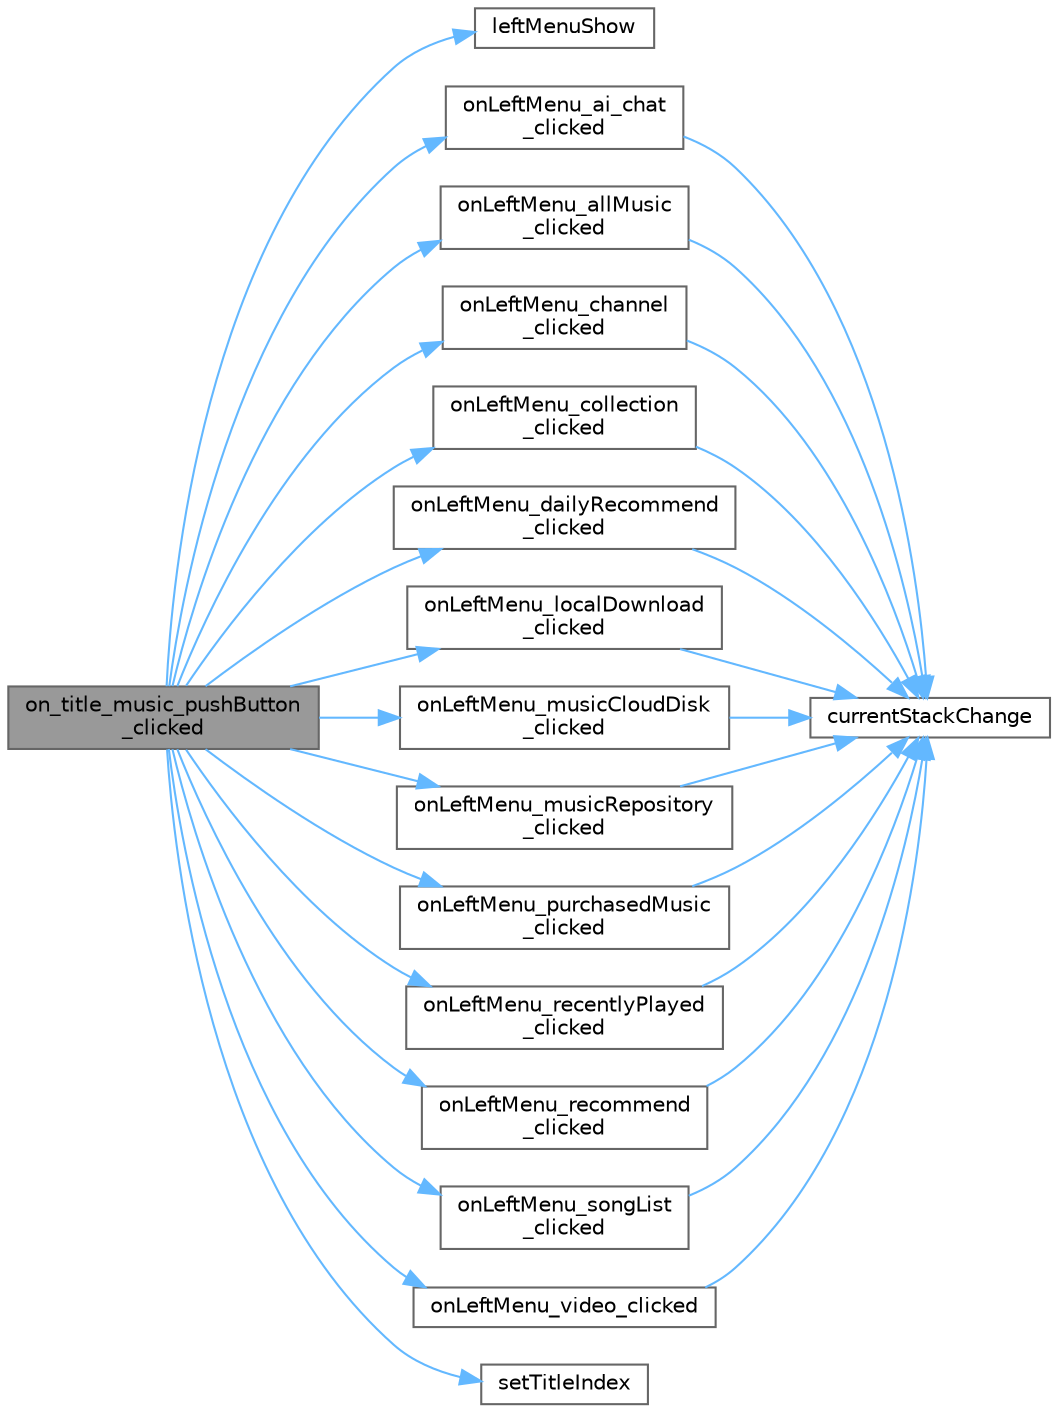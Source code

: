digraph "on_title_music_pushButton_clicked"
{
 // LATEX_PDF_SIZE
  bgcolor="transparent";
  edge [fontname=Helvetica,fontsize=10,labelfontname=Helvetica,labelfontsize=10];
  node [fontname=Helvetica,fontsize=10,shape=box,height=0.2,width=0.4];
  rankdir="LR";
  Node1 [id="Node000001",label="on_title_music_pushButton\l_clicked",height=0.2,width=0.4,color="gray40", fillcolor="grey60", style="filled", fontcolor="black",tooltip="音乐按钮点击事件，切换到音乐界面"];
  Node1 -> Node2 [id="edge1_Node000001_Node000002",color="steelblue1",style="solid",tooltip=" "];
  Node2 [id="Node000002",label="leftMenuShow",height=0.2,width=0.4,color="grey40", fillcolor="white", style="filled",URL="$class_title_widget.html#a5586d80493f09e7305a487525f0ac838",tooltip="左侧菜单显示信号，控制菜单显示状态"];
  Node1 -> Node3 [id="edge2_Node000001_Node000003",color="steelblue1",style="solid",tooltip=" "];
  Node3 [id="Node000003",label="onLeftMenu_ai_chat\l_clicked",height=0.2,width=0.4,color="grey40", fillcolor="white", style="filled",URL="$class_title_widget.html#a4cf2d0526103b5c8396ac1819fff9d06",tooltip="左侧菜单AI对话项点击事件，切换到AI对话界面"];
  Node3 -> Node4 [id="edge3_Node000003_Node000004",color="steelblue1",style="solid",tooltip=" "];
  Node4 [id="Node000004",label="currentStackChange",height=0.2,width=0.4,color="grey40", fillcolor="white", style="filled",URL="$class_title_widget.html#a607c0c78292a519369fac4a60638f9ee",tooltip="界面切换信号，通知界面索引和是否滑动"];
  Node1 -> Node5 [id="edge4_Node000001_Node000005",color="steelblue1",style="solid",tooltip=" "];
  Node5 [id="Node000005",label="onLeftMenu_allMusic\l_clicked",height=0.2,width=0.4,color="grey40", fillcolor="white", style="filled",URL="$class_title_widget.html#a0231dc383b17063010a8c7634e658b71",tooltip="左侧菜单全部音乐项点击事件，切换到全部音乐界面"];
  Node5 -> Node4 [id="edge5_Node000005_Node000004",color="steelblue1",style="solid",tooltip=" "];
  Node1 -> Node6 [id="edge6_Node000001_Node000006",color="steelblue1",style="solid",tooltip=" "];
  Node6 [id="Node000006",label="onLeftMenu_channel\l_clicked",height=0.2,width=0.4,color="grey40", fillcolor="white", style="filled",URL="$class_title_widget.html#a82ab82289dcc73438c78a88ee801f0b9",tooltip="左侧菜单频道项点击事件，切换到频道界面"];
  Node6 -> Node4 [id="edge7_Node000006_Node000004",color="steelblue1",style="solid",tooltip=" "];
  Node1 -> Node7 [id="edge8_Node000001_Node000007",color="steelblue1",style="solid",tooltip=" "];
  Node7 [id="Node000007",label="onLeftMenu_collection\l_clicked",height=0.2,width=0.4,color="grey40", fillcolor="white", style="filled",URL="$class_title_widget.html#a35950dc676ca6c6f7d3bd3572f7aef84",tooltip="左侧菜单收藏项点击事件，切换到收藏界面"];
  Node7 -> Node4 [id="edge9_Node000007_Node000004",color="steelblue1",style="solid",tooltip=" "];
  Node1 -> Node8 [id="edge10_Node000001_Node000008",color="steelblue1",style="solid",tooltip=" "];
  Node8 [id="Node000008",label="onLeftMenu_dailyRecommend\l_clicked",height=0.2,width=0.4,color="grey40", fillcolor="white", style="filled",URL="$class_title_widget.html#a048bab5d61b1fb9719087d0496ac092a",tooltip="左侧菜单每日推荐项点击事件，切换到每日推荐界面"];
  Node8 -> Node4 [id="edge11_Node000008_Node000004",color="steelblue1",style="solid",tooltip=" "];
  Node1 -> Node9 [id="edge12_Node000001_Node000009",color="steelblue1",style="solid",tooltip=" "];
  Node9 [id="Node000009",label="onLeftMenu_localDownload\l_clicked",height=0.2,width=0.4,color="grey40", fillcolor="white", style="filled",URL="$class_title_widget.html#acf0a87bffc2c718f35736d5a29b020b8",tooltip="左侧菜单本地下载项点击事件，切换到本地下载界面"];
  Node9 -> Node4 [id="edge13_Node000009_Node000004",color="steelblue1",style="solid",tooltip=" "];
  Node1 -> Node10 [id="edge14_Node000001_Node000010",color="steelblue1",style="solid",tooltip=" "];
  Node10 [id="Node000010",label="onLeftMenu_musicCloudDisk\l_clicked",height=0.2,width=0.4,color="grey40", fillcolor="white", style="filled",URL="$class_title_widget.html#aaa7b83c8d6efceeefe56f44725484441",tooltip="左侧菜单音乐云盘项点击事件，切换到音乐云盘界面"];
  Node10 -> Node4 [id="edge15_Node000010_Node000004",color="steelblue1",style="solid",tooltip=" "];
  Node1 -> Node11 [id="edge16_Node000001_Node000011",color="steelblue1",style="solid",tooltip=" "];
  Node11 [id="Node000011",label="onLeftMenu_musicRepository\l_clicked",height=0.2,width=0.4,color="grey40", fillcolor="white", style="filled",URL="$class_title_widget.html#a26a09994453989a46bf1b6b9d2f3120d",tooltip="左侧菜单乐库项点击事件，切换到乐库界面"];
  Node11 -> Node4 [id="edge17_Node000011_Node000004",color="steelblue1",style="solid",tooltip=" "];
  Node1 -> Node12 [id="edge18_Node000001_Node000012",color="steelblue1",style="solid",tooltip=" "];
  Node12 [id="Node000012",label="onLeftMenu_purchasedMusic\l_clicked",height=0.2,width=0.4,color="grey40", fillcolor="white", style="filled",URL="$class_title_widget.html#a224e60f476ec12e06be7623b9ef1ebe5",tooltip="左侧菜单已购音乐项点击事件，切换到已购音乐界面"];
  Node12 -> Node4 [id="edge19_Node000012_Node000004",color="steelblue1",style="solid",tooltip=" "];
  Node1 -> Node13 [id="edge20_Node000001_Node000013",color="steelblue1",style="solid",tooltip=" "];
  Node13 [id="Node000013",label="onLeftMenu_recentlyPlayed\l_clicked",height=0.2,width=0.4,color="grey40", fillcolor="white", style="filled",URL="$class_title_widget.html#aa2a188939135c7906a17d7c2e794569e",tooltip="左侧菜单最近播放项点击事件，切换到最近播放界面"];
  Node13 -> Node4 [id="edge21_Node000013_Node000004",color="steelblue1",style="solid",tooltip=" "];
  Node1 -> Node14 [id="edge22_Node000001_Node000014",color="steelblue1",style="solid",tooltip=" "];
  Node14 [id="Node000014",label="onLeftMenu_recommend\l_clicked",height=0.2,width=0.4,color="grey40", fillcolor="white", style="filled",URL="$class_title_widget.html#a2a7701384483224e7e3fbddc4a8f8196",tooltip="左侧菜单推荐项点击事件，切换到推荐界面"];
  Node14 -> Node4 [id="edge23_Node000014_Node000004",color="steelblue1",style="solid",tooltip=" "];
  Node1 -> Node15 [id="edge24_Node000001_Node000015",color="steelblue1",style="solid",tooltip=" "];
  Node15 [id="Node000015",label="onLeftMenu_songList\l_clicked",height=0.2,width=0.4,color="grey40", fillcolor="white", style="filled",URL="$class_title_widget.html#a421c6a29fbdba52a69aee599d5245b4d",tooltip="左侧菜单歌单项点击事件，切换到歌单界面"];
  Node15 -> Node4 [id="edge25_Node000015_Node000004",color="steelblue1",style="solid",tooltip=" "];
  Node1 -> Node16 [id="edge26_Node000001_Node000016",color="steelblue1",style="solid",tooltip=" "];
  Node16 [id="Node000016",label="onLeftMenu_video_clicked",height=0.2,width=0.4,color="grey40", fillcolor="white", style="filled",URL="$class_title_widget.html#a9d3591d50396b3c07cdcdf9ac1f4e968",tooltip="左侧菜单视频项点击事件，切换到视频界面"];
  Node16 -> Node4 [id="edge27_Node000016_Node000004",color="steelblue1",style="solid",tooltip=" "];
  Node1 -> Node17 [id="edge28_Node000001_Node000017",color="steelblue1",style="solid",tooltip=" "];
  Node17 [id="Node000017",label="setTitleIndex",height=0.2,width=0.4,color="grey40", fillcolor="white", style="filled",URL="$class_title_widget.html#ae4e9263c9459d5439b1d35d96ee79d6b",tooltip="设置标题索引，控制界面指示器显示"];
}
